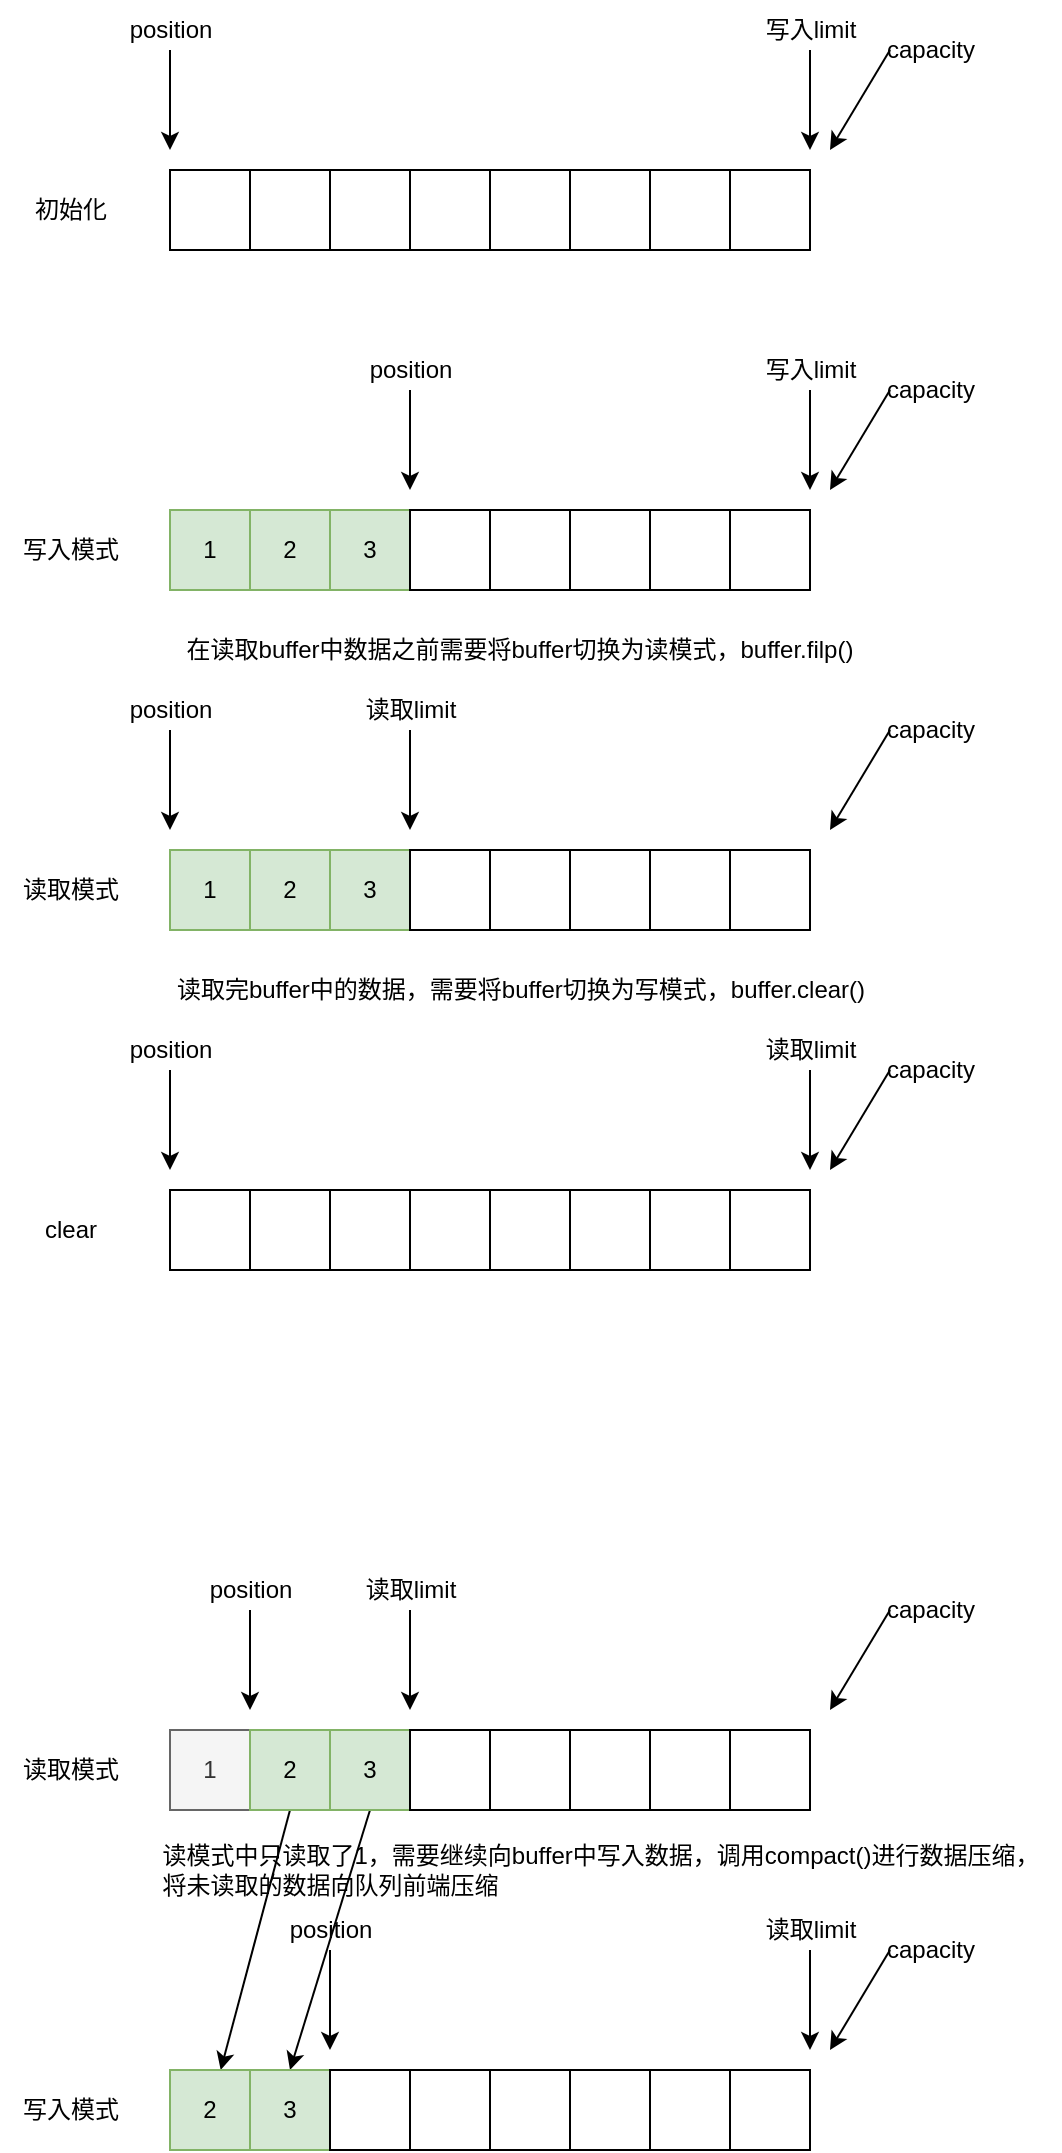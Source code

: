 <mxfile version="20.3.0" type="device"><diagram id="EVz6rhg88RKc6MkifSgK" name="第 1 页"><mxGraphModel dx="1422" dy="903" grid="1" gridSize="10" guides="1" tooltips="1" connect="1" arrows="1" fold="1" page="1" pageScale="1" pageWidth="827" pageHeight="1169" math="0" shadow="0"><root><mxCell id="0"/><mxCell id="1" parent="0"/><mxCell id="Da2Rh4UxFZc3XtAIx_bJ-12" value="" style="rounded=0;whiteSpace=wrap;html=1;" vertex="1" parent="1"><mxGeometry x="240" y="95" width="40" height="40" as="geometry"/></mxCell><mxCell id="Da2Rh4UxFZc3XtAIx_bJ-13" value="" style="rounded=0;whiteSpace=wrap;html=1;" vertex="1" parent="1"><mxGeometry x="280" y="95" width="40" height="40" as="geometry"/></mxCell><mxCell id="Da2Rh4UxFZc3XtAIx_bJ-14" value="" style="rounded=0;whiteSpace=wrap;html=1;" vertex="1" parent="1"><mxGeometry x="320" y="95" width="40" height="40" as="geometry"/></mxCell><mxCell id="Da2Rh4UxFZc3XtAIx_bJ-15" value="" style="rounded=0;whiteSpace=wrap;html=1;" vertex="1" parent="1"><mxGeometry x="360" y="95" width="40" height="40" as="geometry"/></mxCell><mxCell id="Da2Rh4UxFZc3XtAIx_bJ-16" value="" style="rounded=0;whiteSpace=wrap;html=1;" vertex="1" parent="1"><mxGeometry x="400" y="95" width="40" height="40" as="geometry"/></mxCell><mxCell id="Da2Rh4UxFZc3XtAIx_bJ-17" value="" style="rounded=0;whiteSpace=wrap;html=1;" vertex="1" parent="1"><mxGeometry x="440" y="95" width="40" height="40" as="geometry"/></mxCell><mxCell id="Da2Rh4UxFZc3XtAIx_bJ-18" value="" style="rounded=0;whiteSpace=wrap;html=1;" vertex="1" parent="1"><mxGeometry x="480" y="95" width="40" height="40" as="geometry"/></mxCell><mxCell id="Da2Rh4UxFZc3XtAIx_bJ-19" value="" style="rounded=0;whiteSpace=wrap;html=1;" vertex="1" parent="1"><mxGeometry x="520" y="95" width="40" height="40" as="geometry"/></mxCell><mxCell id="Da2Rh4UxFZc3XtAIx_bJ-20" value="初始化" style="text;html=1;align=center;verticalAlign=middle;resizable=0;points=[];autosize=1;strokeColor=none;fillColor=none;" vertex="1" parent="1"><mxGeometry x="160" y="100" width="60" height="30" as="geometry"/></mxCell><mxCell id="Da2Rh4UxFZc3XtAIx_bJ-21" value="" style="endArrow=classic;html=1;rounded=0;" edge="1" parent="1"><mxGeometry width="50" height="50" relative="1" as="geometry"><mxPoint x="240" y="35" as="sourcePoint"/><mxPoint x="240" y="85" as="targetPoint"/></mxGeometry></mxCell><mxCell id="Da2Rh4UxFZc3XtAIx_bJ-22" value="position" style="text;html=1;align=center;verticalAlign=middle;resizable=0;points=[];autosize=1;strokeColor=none;fillColor=none;" vertex="1" parent="1"><mxGeometry x="210" y="10" width="60" height="30" as="geometry"/></mxCell><mxCell id="Da2Rh4UxFZc3XtAIx_bJ-23" value="" style="endArrow=classic;html=1;rounded=0;" edge="1" parent="1"><mxGeometry width="50" height="50" relative="1" as="geometry"><mxPoint x="560" y="35" as="sourcePoint"/><mxPoint x="560" y="85" as="targetPoint"/></mxGeometry></mxCell><mxCell id="Da2Rh4UxFZc3XtAIx_bJ-24" value="写入limit" style="text;html=1;align=center;verticalAlign=middle;resizable=0;points=[];autosize=1;strokeColor=none;fillColor=none;" vertex="1" parent="1"><mxGeometry x="525" y="10" width="70" height="30" as="geometry"/></mxCell><mxCell id="Da2Rh4UxFZc3XtAIx_bJ-27" value="" style="endArrow=classic;html=1;rounded=0;" edge="1" parent="1"><mxGeometry width="50" height="50" relative="1" as="geometry"><mxPoint x="600" y="35" as="sourcePoint"/><mxPoint x="570" y="85" as="targetPoint"/></mxGeometry></mxCell><mxCell id="Da2Rh4UxFZc3XtAIx_bJ-28" value="capacity" style="text;html=1;align=center;verticalAlign=middle;resizable=0;points=[];autosize=1;strokeColor=none;fillColor=none;" vertex="1" parent="1"><mxGeometry x="585" y="20" width="70" height="30" as="geometry"/></mxCell><mxCell id="Da2Rh4UxFZc3XtAIx_bJ-29" value="1" style="rounded=0;whiteSpace=wrap;html=1;fillColor=#d5e8d4;strokeColor=#82b366;" vertex="1" parent="1"><mxGeometry x="240" y="265" width="40" height="40" as="geometry"/></mxCell><mxCell id="Da2Rh4UxFZc3XtAIx_bJ-30" value="2" style="rounded=0;whiteSpace=wrap;html=1;fillColor=#d5e8d4;strokeColor=#82b366;" vertex="1" parent="1"><mxGeometry x="280" y="265" width="40" height="40" as="geometry"/></mxCell><mxCell id="Da2Rh4UxFZc3XtAIx_bJ-31" value="3" style="rounded=0;whiteSpace=wrap;html=1;fillColor=#d5e8d4;strokeColor=#82b366;" vertex="1" parent="1"><mxGeometry x="320" y="265" width="40" height="40" as="geometry"/></mxCell><mxCell id="Da2Rh4UxFZc3XtAIx_bJ-32" value="" style="rounded=0;whiteSpace=wrap;html=1;" vertex="1" parent="1"><mxGeometry x="360" y="265" width="40" height="40" as="geometry"/></mxCell><mxCell id="Da2Rh4UxFZc3XtAIx_bJ-33" value="" style="rounded=0;whiteSpace=wrap;html=1;" vertex="1" parent="1"><mxGeometry x="400" y="265" width="40" height="40" as="geometry"/></mxCell><mxCell id="Da2Rh4UxFZc3XtAIx_bJ-34" value="" style="rounded=0;whiteSpace=wrap;html=1;" vertex="1" parent="1"><mxGeometry x="440" y="265" width="40" height="40" as="geometry"/></mxCell><mxCell id="Da2Rh4UxFZc3XtAIx_bJ-35" value="" style="rounded=0;whiteSpace=wrap;html=1;" vertex="1" parent="1"><mxGeometry x="480" y="265" width="40" height="40" as="geometry"/></mxCell><mxCell id="Da2Rh4UxFZc3XtAIx_bJ-36" value="" style="rounded=0;whiteSpace=wrap;html=1;" vertex="1" parent="1"><mxGeometry x="520" y="265" width="40" height="40" as="geometry"/></mxCell><mxCell id="Da2Rh4UxFZc3XtAIx_bJ-37" value="写入模式" style="text;html=1;align=center;verticalAlign=middle;resizable=0;points=[];autosize=1;strokeColor=none;fillColor=none;" vertex="1" parent="1"><mxGeometry x="155" y="270" width="70" height="30" as="geometry"/></mxCell><mxCell id="Da2Rh4UxFZc3XtAIx_bJ-38" value="" style="endArrow=classic;html=1;rounded=0;" edge="1" parent="1"><mxGeometry width="50" height="50" relative="1" as="geometry"><mxPoint x="360" y="205" as="sourcePoint"/><mxPoint x="360" y="255" as="targetPoint"/></mxGeometry></mxCell><mxCell id="Da2Rh4UxFZc3XtAIx_bJ-39" value="position" style="text;html=1;align=center;verticalAlign=middle;resizable=0;points=[];autosize=1;strokeColor=none;fillColor=none;" vertex="1" parent="1"><mxGeometry x="330" y="180" width="60" height="30" as="geometry"/></mxCell><mxCell id="Da2Rh4UxFZc3XtAIx_bJ-40" value="" style="endArrow=classic;html=1;rounded=0;" edge="1" parent="1"><mxGeometry width="50" height="50" relative="1" as="geometry"><mxPoint x="560" y="205" as="sourcePoint"/><mxPoint x="560" y="255" as="targetPoint"/></mxGeometry></mxCell><mxCell id="Da2Rh4UxFZc3XtAIx_bJ-41" value="写入limit" style="text;html=1;align=center;verticalAlign=middle;resizable=0;points=[];autosize=1;strokeColor=none;fillColor=none;" vertex="1" parent="1"><mxGeometry x="525" y="180" width="70" height="30" as="geometry"/></mxCell><mxCell id="Da2Rh4UxFZc3XtAIx_bJ-42" value="" style="endArrow=classic;html=1;rounded=0;" edge="1" parent="1"><mxGeometry width="50" height="50" relative="1" as="geometry"><mxPoint x="600" y="205" as="sourcePoint"/><mxPoint x="570" y="255" as="targetPoint"/></mxGeometry></mxCell><mxCell id="Da2Rh4UxFZc3XtAIx_bJ-43" value="capacity" style="text;html=1;align=center;verticalAlign=middle;resizable=0;points=[];autosize=1;strokeColor=none;fillColor=none;" vertex="1" parent="1"><mxGeometry x="585" y="190" width="70" height="30" as="geometry"/></mxCell><mxCell id="Da2Rh4UxFZc3XtAIx_bJ-44" value="1" style="rounded=0;whiteSpace=wrap;html=1;fillColor=#d5e8d4;strokeColor=#82b366;" vertex="1" parent="1"><mxGeometry x="240" y="435" width="40" height="40" as="geometry"/></mxCell><mxCell id="Da2Rh4UxFZc3XtAIx_bJ-45" value="2" style="rounded=0;whiteSpace=wrap;html=1;fillColor=#d5e8d4;strokeColor=#82b366;" vertex="1" parent="1"><mxGeometry x="280" y="435" width="40" height="40" as="geometry"/></mxCell><mxCell id="Da2Rh4UxFZc3XtAIx_bJ-46" value="3" style="rounded=0;whiteSpace=wrap;html=1;fillColor=#d5e8d4;strokeColor=#82b366;" vertex="1" parent="1"><mxGeometry x="320" y="435" width="40" height="40" as="geometry"/></mxCell><mxCell id="Da2Rh4UxFZc3XtAIx_bJ-47" value="" style="rounded=0;whiteSpace=wrap;html=1;" vertex="1" parent="1"><mxGeometry x="360" y="435" width="40" height="40" as="geometry"/></mxCell><mxCell id="Da2Rh4UxFZc3XtAIx_bJ-48" value="" style="rounded=0;whiteSpace=wrap;html=1;" vertex="1" parent="1"><mxGeometry x="400" y="435" width="40" height="40" as="geometry"/></mxCell><mxCell id="Da2Rh4UxFZc3XtAIx_bJ-49" value="" style="rounded=0;whiteSpace=wrap;html=1;" vertex="1" parent="1"><mxGeometry x="440" y="435" width="40" height="40" as="geometry"/></mxCell><mxCell id="Da2Rh4UxFZc3XtAIx_bJ-50" value="" style="rounded=0;whiteSpace=wrap;html=1;" vertex="1" parent="1"><mxGeometry x="480" y="435" width="40" height="40" as="geometry"/></mxCell><mxCell id="Da2Rh4UxFZc3XtAIx_bJ-51" value="" style="rounded=0;whiteSpace=wrap;html=1;" vertex="1" parent="1"><mxGeometry x="520" y="435" width="40" height="40" as="geometry"/></mxCell><mxCell id="Da2Rh4UxFZc3XtAIx_bJ-52" value="读取模式" style="text;html=1;align=center;verticalAlign=middle;resizable=0;points=[];autosize=1;strokeColor=none;fillColor=none;" vertex="1" parent="1"><mxGeometry x="155" y="440" width="70" height="30" as="geometry"/></mxCell><mxCell id="Da2Rh4UxFZc3XtAIx_bJ-53" value="" style="endArrow=classic;html=1;rounded=0;" edge="1" parent="1"><mxGeometry width="50" height="50" relative="1" as="geometry"><mxPoint x="240" y="375" as="sourcePoint"/><mxPoint x="240" y="425" as="targetPoint"/></mxGeometry></mxCell><mxCell id="Da2Rh4UxFZc3XtAIx_bJ-54" value="position" style="text;html=1;align=center;verticalAlign=middle;resizable=0;points=[];autosize=1;strokeColor=none;fillColor=none;" vertex="1" parent="1"><mxGeometry x="210" y="350" width="60" height="30" as="geometry"/></mxCell><mxCell id="Da2Rh4UxFZc3XtAIx_bJ-55" value="" style="endArrow=classic;html=1;rounded=0;" edge="1" parent="1"><mxGeometry width="50" height="50" relative="1" as="geometry"><mxPoint x="360" y="375" as="sourcePoint"/><mxPoint x="360" y="425" as="targetPoint"/></mxGeometry></mxCell><mxCell id="Da2Rh4UxFZc3XtAIx_bJ-56" value="读取limit" style="text;html=1;align=center;verticalAlign=middle;resizable=0;points=[];autosize=1;strokeColor=none;fillColor=none;" vertex="1" parent="1"><mxGeometry x="325" y="350" width="70" height="30" as="geometry"/></mxCell><mxCell id="Da2Rh4UxFZc3XtAIx_bJ-57" value="" style="endArrow=classic;html=1;rounded=0;" edge="1" parent="1"><mxGeometry width="50" height="50" relative="1" as="geometry"><mxPoint x="600" y="375" as="sourcePoint"/><mxPoint x="570" y="425" as="targetPoint"/></mxGeometry></mxCell><mxCell id="Da2Rh4UxFZc3XtAIx_bJ-58" value="capacity" style="text;html=1;align=center;verticalAlign=middle;resizable=0;points=[];autosize=1;strokeColor=none;fillColor=none;" vertex="1" parent="1"><mxGeometry x="585" y="360" width="70" height="30" as="geometry"/></mxCell><mxCell id="Da2Rh4UxFZc3XtAIx_bJ-59" value="在读取buffer中数据之前需要将buffer切换为读模式，buffer.filp()" style="text;html=1;strokeColor=none;fillColor=none;align=center;verticalAlign=middle;whiteSpace=wrap;rounded=0;" vertex="1" parent="1"><mxGeometry x="240" y="320" width="350" height="30" as="geometry"/></mxCell><mxCell id="Da2Rh4UxFZc3XtAIx_bJ-60" value="" style="rounded=0;whiteSpace=wrap;html=1;" vertex="1" parent="1"><mxGeometry x="240" y="605" width="40" height="40" as="geometry"/></mxCell><mxCell id="Da2Rh4UxFZc3XtAIx_bJ-61" value="" style="rounded=0;whiteSpace=wrap;html=1;" vertex="1" parent="1"><mxGeometry x="280" y="605" width="40" height="40" as="geometry"/></mxCell><mxCell id="Da2Rh4UxFZc3XtAIx_bJ-62" value="" style="rounded=0;whiteSpace=wrap;html=1;" vertex="1" parent="1"><mxGeometry x="320" y="605" width="40" height="40" as="geometry"/></mxCell><mxCell id="Da2Rh4UxFZc3XtAIx_bJ-63" value="" style="rounded=0;whiteSpace=wrap;html=1;" vertex="1" parent="1"><mxGeometry x="360" y="605" width="40" height="40" as="geometry"/></mxCell><mxCell id="Da2Rh4UxFZc3XtAIx_bJ-64" value="" style="rounded=0;whiteSpace=wrap;html=1;" vertex="1" parent="1"><mxGeometry x="400" y="605" width="40" height="40" as="geometry"/></mxCell><mxCell id="Da2Rh4UxFZc3XtAIx_bJ-65" value="" style="rounded=0;whiteSpace=wrap;html=1;" vertex="1" parent="1"><mxGeometry x="440" y="605" width="40" height="40" as="geometry"/></mxCell><mxCell id="Da2Rh4UxFZc3XtAIx_bJ-66" value="" style="rounded=0;whiteSpace=wrap;html=1;" vertex="1" parent="1"><mxGeometry x="480" y="605" width="40" height="40" as="geometry"/></mxCell><mxCell id="Da2Rh4UxFZc3XtAIx_bJ-67" value="" style="rounded=0;whiteSpace=wrap;html=1;" vertex="1" parent="1"><mxGeometry x="520" y="605" width="40" height="40" as="geometry"/></mxCell><mxCell id="Da2Rh4UxFZc3XtAIx_bJ-68" value="clear" style="text;html=1;align=center;verticalAlign=middle;resizable=0;points=[];autosize=1;strokeColor=none;fillColor=none;" vertex="1" parent="1"><mxGeometry x="165" y="610" width="50" height="30" as="geometry"/></mxCell><mxCell id="Da2Rh4UxFZc3XtAIx_bJ-69" value="" style="endArrow=classic;html=1;rounded=0;" edge="1" parent="1"><mxGeometry width="50" height="50" relative="1" as="geometry"><mxPoint x="240" y="545" as="sourcePoint"/><mxPoint x="240" y="595" as="targetPoint"/></mxGeometry></mxCell><mxCell id="Da2Rh4UxFZc3XtAIx_bJ-70" value="position" style="text;html=1;align=center;verticalAlign=middle;resizable=0;points=[];autosize=1;strokeColor=none;fillColor=none;" vertex="1" parent="1"><mxGeometry x="210" y="520" width="60" height="30" as="geometry"/></mxCell><mxCell id="Da2Rh4UxFZc3XtAIx_bJ-71" value="" style="endArrow=classic;html=1;rounded=0;" edge="1" parent="1"><mxGeometry width="50" height="50" relative="1" as="geometry"><mxPoint x="560" y="545" as="sourcePoint"/><mxPoint x="560" y="595" as="targetPoint"/></mxGeometry></mxCell><mxCell id="Da2Rh4UxFZc3XtAIx_bJ-72" value="读取limit" style="text;html=1;align=center;verticalAlign=middle;resizable=0;points=[];autosize=1;strokeColor=none;fillColor=none;" vertex="1" parent="1"><mxGeometry x="525" y="520" width="70" height="30" as="geometry"/></mxCell><mxCell id="Da2Rh4UxFZc3XtAIx_bJ-73" value="" style="endArrow=classic;html=1;rounded=0;" edge="1" parent="1"><mxGeometry width="50" height="50" relative="1" as="geometry"><mxPoint x="600" y="545" as="sourcePoint"/><mxPoint x="570" y="595" as="targetPoint"/></mxGeometry></mxCell><mxCell id="Da2Rh4UxFZc3XtAIx_bJ-74" value="capacity" style="text;html=1;align=center;verticalAlign=middle;resizable=0;points=[];autosize=1;strokeColor=none;fillColor=none;" vertex="1" parent="1"><mxGeometry x="585" y="530" width="70" height="30" as="geometry"/></mxCell><mxCell id="Da2Rh4UxFZc3XtAIx_bJ-75" value="读取完buffer中的数据，需要将buffer切换为写模式，buffer.clear()" style="text;html=1;align=center;verticalAlign=middle;resizable=0;points=[];autosize=1;strokeColor=none;fillColor=none;" vertex="1" parent="1"><mxGeometry x="230" y="490" width="370" height="30" as="geometry"/></mxCell><mxCell id="Da2Rh4UxFZc3XtAIx_bJ-77" value="1" style="rounded=0;whiteSpace=wrap;html=1;fillColor=#f5f5f5;strokeColor=#666666;fontColor=#333333;" vertex="1" parent="1"><mxGeometry x="240" y="875" width="40" height="40" as="geometry"/></mxCell><mxCell id="Da2Rh4UxFZc3XtAIx_bJ-109" style="rounded=0;orthogonalLoop=1;jettySize=auto;html=1;exitX=0.5;exitY=1;exitDx=0;exitDy=0;" edge="1" parent="1" source="Da2Rh4UxFZc3XtAIx_bJ-78" target="Da2Rh4UxFZc3XtAIx_bJ-93"><mxGeometry relative="1" as="geometry"/></mxCell><mxCell id="Da2Rh4UxFZc3XtAIx_bJ-78" value="2" style="rounded=0;whiteSpace=wrap;html=1;fillColor=#d5e8d4;strokeColor=#82b366;" vertex="1" parent="1"><mxGeometry x="280" y="875" width="40" height="40" as="geometry"/></mxCell><mxCell id="Da2Rh4UxFZc3XtAIx_bJ-110" style="edgeStyle=none;rounded=0;orthogonalLoop=1;jettySize=auto;html=1;exitX=0.5;exitY=1;exitDx=0;exitDy=0;entryX=0.5;entryY=0;entryDx=0;entryDy=0;" edge="1" parent="1" source="Da2Rh4UxFZc3XtAIx_bJ-79" target="Da2Rh4UxFZc3XtAIx_bJ-94"><mxGeometry relative="1" as="geometry"/></mxCell><mxCell id="Da2Rh4UxFZc3XtAIx_bJ-79" value="3" style="rounded=0;whiteSpace=wrap;html=1;fillColor=#d5e8d4;strokeColor=#82b366;" vertex="1" parent="1"><mxGeometry x="320" y="875" width="40" height="40" as="geometry"/></mxCell><mxCell id="Da2Rh4UxFZc3XtAIx_bJ-80" value="" style="rounded=0;whiteSpace=wrap;html=1;" vertex="1" parent="1"><mxGeometry x="360" y="875" width="40" height="40" as="geometry"/></mxCell><mxCell id="Da2Rh4UxFZc3XtAIx_bJ-81" value="" style="rounded=0;whiteSpace=wrap;html=1;" vertex="1" parent="1"><mxGeometry x="400" y="875" width="40" height="40" as="geometry"/></mxCell><mxCell id="Da2Rh4UxFZc3XtAIx_bJ-82" value="" style="rounded=0;whiteSpace=wrap;html=1;" vertex="1" parent="1"><mxGeometry x="440" y="875" width="40" height="40" as="geometry"/></mxCell><mxCell id="Da2Rh4UxFZc3XtAIx_bJ-83" value="" style="rounded=0;whiteSpace=wrap;html=1;" vertex="1" parent="1"><mxGeometry x="480" y="875" width="40" height="40" as="geometry"/></mxCell><mxCell id="Da2Rh4UxFZc3XtAIx_bJ-84" value="" style="rounded=0;whiteSpace=wrap;html=1;" vertex="1" parent="1"><mxGeometry x="520" y="875" width="40" height="40" as="geometry"/></mxCell><mxCell id="Da2Rh4UxFZc3XtAIx_bJ-85" value="读取模式" style="text;html=1;align=center;verticalAlign=middle;resizable=0;points=[];autosize=1;strokeColor=none;fillColor=none;" vertex="1" parent="1"><mxGeometry x="155" y="880" width="70" height="30" as="geometry"/></mxCell><mxCell id="Da2Rh4UxFZc3XtAIx_bJ-86" value="" style="endArrow=classic;html=1;rounded=0;" edge="1" parent="1"><mxGeometry width="50" height="50" relative="1" as="geometry"><mxPoint x="280" y="815" as="sourcePoint"/><mxPoint x="280" y="865" as="targetPoint"/></mxGeometry></mxCell><mxCell id="Da2Rh4UxFZc3XtAIx_bJ-87" value="position" style="text;html=1;align=center;verticalAlign=middle;resizable=0;points=[];autosize=1;strokeColor=none;fillColor=none;" vertex="1" parent="1"><mxGeometry x="250" y="790" width="60" height="30" as="geometry"/></mxCell><mxCell id="Da2Rh4UxFZc3XtAIx_bJ-88" value="" style="endArrow=classic;html=1;rounded=0;" edge="1" parent="1"><mxGeometry width="50" height="50" relative="1" as="geometry"><mxPoint x="360" y="815" as="sourcePoint"/><mxPoint x="360" y="865" as="targetPoint"/></mxGeometry></mxCell><mxCell id="Da2Rh4UxFZc3XtAIx_bJ-89" value="读取limit" style="text;html=1;align=center;verticalAlign=middle;resizable=0;points=[];autosize=1;strokeColor=none;fillColor=none;" vertex="1" parent="1"><mxGeometry x="325" y="790" width="70" height="30" as="geometry"/></mxCell><mxCell id="Da2Rh4UxFZc3XtAIx_bJ-90" value="" style="endArrow=classic;html=1;rounded=0;" edge="1" parent="1"><mxGeometry width="50" height="50" relative="1" as="geometry"><mxPoint x="600" y="815" as="sourcePoint"/><mxPoint x="570" y="865" as="targetPoint"/></mxGeometry></mxCell><mxCell id="Da2Rh4UxFZc3XtAIx_bJ-91" value="capacity" style="text;html=1;align=center;verticalAlign=middle;resizable=0;points=[];autosize=1;strokeColor=none;fillColor=none;" vertex="1" parent="1"><mxGeometry x="585" y="800" width="70" height="30" as="geometry"/></mxCell><mxCell id="Da2Rh4UxFZc3XtAIx_bJ-92" value="读模式中只读取了1，需要继续向buffer中写入数据，调用compact()进行数据压缩，&lt;br&gt;&lt;div style=&quot;text-align: left;&quot;&gt;&lt;span style=&quot;background-color: initial;&quot;&gt;将未读取的数据向队列前端压缩&lt;/span&gt;&lt;/div&gt;" style="text;html=1;align=center;verticalAlign=middle;resizable=0;points=[];autosize=1;strokeColor=none;fillColor=none;" vertex="1" parent="1"><mxGeometry x="225" y="925" width="460" height="40" as="geometry"/></mxCell><mxCell id="Da2Rh4UxFZc3XtAIx_bJ-93" value="2" style="rounded=0;whiteSpace=wrap;html=1;fillColor=#d5e8d4;strokeColor=#82b366;" vertex="1" parent="1"><mxGeometry x="240" y="1045" width="40" height="40" as="geometry"/></mxCell><mxCell id="Da2Rh4UxFZc3XtAIx_bJ-94" value="3" style="rounded=0;whiteSpace=wrap;html=1;fillColor=#d5e8d4;strokeColor=#82b366;" vertex="1" parent="1"><mxGeometry x="280" y="1045" width="40" height="40" as="geometry"/></mxCell><mxCell id="Da2Rh4UxFZc3XtAIx_bJ-95" value="" style="rounded=0;whiteSpace=wrap;html=1;" vertex="1" parent="1"><mxGeometry x="320" y="1045" width="40" height="40" as="geometry"/></mxCell><mxCell id="Da2Rh4UxFZc3XtAIx_bJ-96" value="" style="rounded=0;whiteSpace=wrap;html=1;" vertex="1" parent="1"><mxGeometry x="360" y="1045" width="40" height="40" as="geometry"/></mxCell><mxCell id="Da2Rh4UxFZc3XtAIx_bJ-97" value="" style="rounded=0;whiteSpace=wrap;html=1;" vertex="1" parent="1"><mxGeometry x="400" y="1045" width="40" height="40" as="geometry"/></mxCell><mxCell id="Da2Rh4UxFZc3XtAIx_bJ-98" value="" style="rounded=0;whiteSpace=wrap;html=1;" vertex="1" parent="1"><mxGeometry x="440" y="1045" width="40" height="40" as="geometry"/></mxCell><mxCell id="Da2Rh4UxFZc3XtAIx_bJ-99" value="" style="rounded=0;whiteSpace=wrap;html=1;" vertex="1" parent="1"><mxGeometry x="480" y="1045" width="40" height="40" as="geometry"/></mxCell><mxCell id="Da2Rh4UxFZc3XtAIx_bJ-100" value="" style="rounded=0;whiteSpace=wrap;html=1;" vertex="1" parent="1"><mxGeometry x="520" y="1045" width="40" height="40" as="geometry"/></mxCell><mxCell id="Da2Rh4UxFZc3XtAIx_bJ-101" value="写入模式" style="text;html=1;align=center;verticalAlign=middle;resizable=0;points=[];autosize=1;strokeColor=none;fillColor=none;" vertex="1" parent="1"><mxGeometry x="155" y="1050" width="70" height="30" as="geometry"/></mxCell><mxCell id="Da2Rh4UxFZc3XtAIx_bJ-102" value="" style="endArrow=classic;html=1;rounded=0;" edge="1" parent="1"><mxGeometry width="50" height="50" relative="1" as="geometry"><mxPoint x="320" y="985" as="sourcePoint"/><mxPoint x="320" y="1035" as="targetPoint"/></mxGeometry></mxCell><mxCell id="Da2Rh4UxFZc3XtAIx_bJ-103" value="position" style="text;html=1;align=center;verticalAlign=middle;resizable=0;points=[];autosize=1;strokeColor=none;fillColor=none;" vertex="1" parent="1"><mxGeometry x="290" y="960" width="60" height="30" as="geometry"/></mxCell><mxCell id="Da2Rh4UxFZc3XtAIx_bJ-104" value="" style="endArrow=classic;html=1;rounded=0;" edge="1" parent="1"><mxGeometry width="50" height="50" relative="1" as="geometry"><mxPoint x="560" y="985" as="sourcePoint"/><mxPoint x="560" y="1035" as="targetPoint"/></mxGeometry></mxCell><mxCell id="Da2Rh4UxFZc3XtAIx_bJ-105" value="读取limit" style="text;html=1;align=center;verticalAlign=middle;resizable=0;points=[];autosize=1;strokeColor=none;fillColor=none;" vertex="1" parent="1"><mxGeometry x="525" y="960" width="70" height="30" as="geometry"/></mxCell><mxCell id="Da2Rh4UxFZc3XtAIx_bJ-106" value="" style="endArrow=classic;html=1;rounded=0;" edge="1" parent="1"><mxGeometry width="50" height="50" relative="1" as="geometry"><mxPoint x="600" y="985" as="sourcePoint"/><mxPoint x="570" y="1035" as="targetPoint"/></mxGeometry></mxCell><mxCell id="Da2Rh4UxFZc3XtAIx_bJ-107" value="capacity" style="text;html=1;align=center;verticalAlign=middle;resizable=0;points=[];autosize=1;strokeColor=none;fillColor=none;" vertex="1" parent="1"><mxGeometry x="585" y="970" width="70" height="30" as="geometry"/></mxCell></root></mxGraphModel></diagram></mxfile>